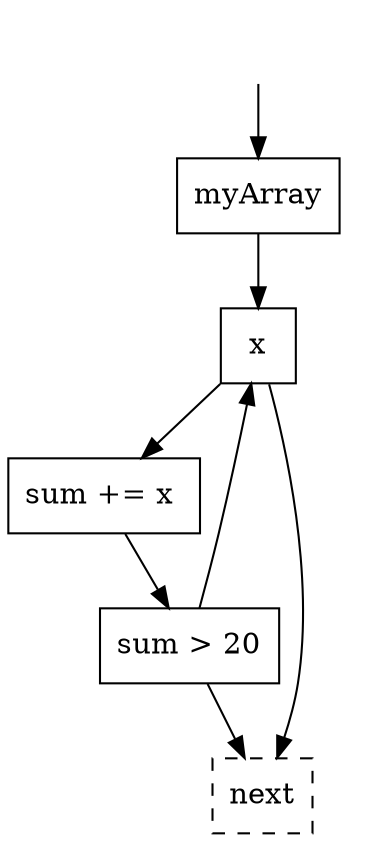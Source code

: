 digraph G {
  { 
    node [width=0.5 shape=box]
    entry [style=invis label="Entry point"]
    seq [label="myArray"]
    id [label="x"]
    add [label="sum += x "]
    cond [label="sum > 20"]
    passive [style=dashed label="next"]
  }
  entry -> seq
  seq -> id
  id -> { add passive }
  add -> cond
  cond -> { id passive }
}